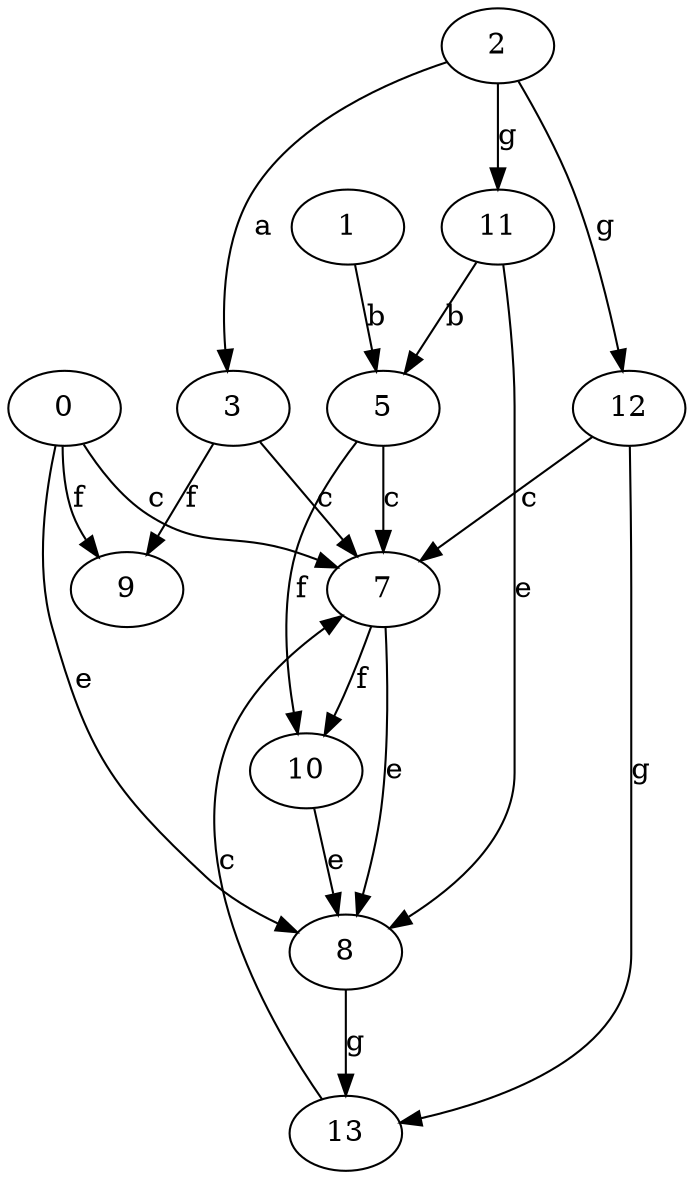 strict digraph  {
1;
2;
3;
0;
5;
7;
8;
9;
10;
11;
12;
13;
1 -> 5  [label=b];
2 -> 3  [label=a];
2 -> 11  [label=g];
2 -> 12  [label=g];
3 -> 7  [label=c];
3 -> 9  [label=f];
0 -> 7  [label=c];
0 -> 8  [label=e];
0 -> 9  [label=f];
5 -> 7  [label=c];
5 -> 10  [label=f];
7 -> 8  [label=e];
7 -> 10  [label=f];
8 -> 13  [label=g];
10 -> 8  [label=e];
11 -> 5  [label=b];
11 -> 8  [label=e];
12 -> 7  [label=c];
12 -> 13  [label=g];
13 -> 7  [label=c];
}
